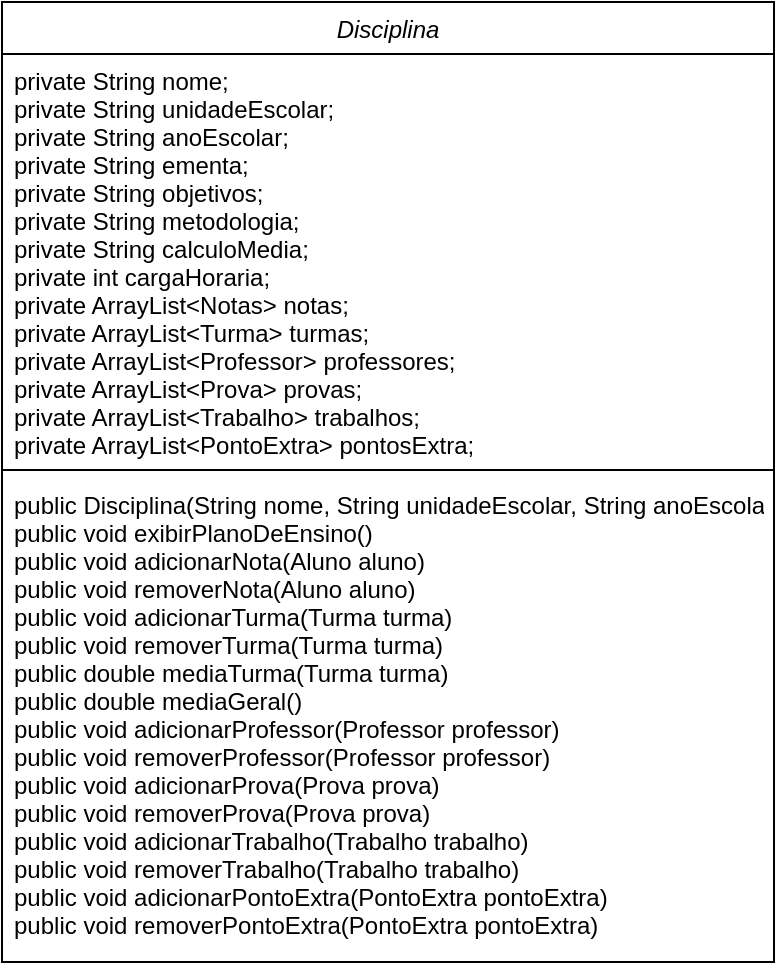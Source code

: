 <mxfile version="24.7.7">
  <diagram id="C5RBs43oDa-KdzZeNtuy" name="Page-1">
    <mxGraphModel dx="880" dy="506" grid="1" gridSize="10" guides="1" tooltips="1" connect="1" arrows="1" fold="1" page="1" pageScale="1" pageWidth="827" pageHeight="1169" math="0" shadow="0">
      <root>
        <mxCell id="WIyWlLk6GJQsqaUBKTNV-0" />
        <mxCell id="WIyWlLk6GJQsqaUBKTNV-1" parent="WIyWlLk6GJQsqaUBKTNV-0" />
        <mxCell id="zkfFHV4jXpPFQw0GAbJ--0" value="Disciplina" style="swimlane;fontStyle=2;align=center;verticalAlign=top;childLayout=stackLayout;horizontal=1;startSize=26;horizontalStack=0;resizeParent=1;resizeLast=0;collapsible=1;marginBottom=0;rounded=0;shadow=0;strokeWidth=1;" parent="WIyWlLk6GJQsqaUBKTNV-1" vertex="1">
          <mxGeometry x="260" y="70" width="386" height="480" as="geometry">
            <mxRectangle x="230" y="140" width="160" height="26" as="alternateBounds" />
          </mxGeometry>
        </mxCell>
        <mxCell id="zkfFHV4jXpPFQw0GAbJ--1" value="private String nome;&#xa;private String unidadeEscolar;&#xa;private String anoEscolar;&#xa;private String ementa;&#xa;private String objetivos;&#xa;private String metodologia;&#xa;private String calculoMedia;&#xa;private int cargaHoraria;&#xa;private ArrayList&lt;Notas&gt; notas;&#xa;private ArrayList&lt;Turma&gt; turmas;&#xa;private ArrayList&lt;Professor&gt; professores;&#xa;private ArrayList&lt;Prova&gt; provas;&#xa;private ArrayList&lt;Trabalho&gt; trabalhos;&#xa;private ArrayList&lt;PontoExtra&gt; pontosExtra;" style="text;align=left;verticalAlign=top;spacingLeft=4;spacingRight=4;overflow=hidden;rotatable=0;points=[[0,0.5],[1,0.5]];portConstraint=eastwest;" parent="zkfFHV4jXpPFQw0GAbJ--0" vertex="1">
          <mxGeometry y="26" width="386" height="204" as="geometry" />
        </mxCell>
        <mxCell id="zkfFHV4jXpPFQw0GAbJ--4" value="" style="line;html=1;strokeWidth=1;align=left;verticalAlign=middle;spacingTop=-1;spacingLeft=3;spacingRight=3;rotatable=0;labelPosition=right;points=[];portConstraint=eastwest;" parent="zkfFHV4jXpPFQw0GAbJ--0" vertex="1">
          <mxGeometry y="230" width="386" height="8" as="geometry" />
        </mxCell>
        <mxCell id="zkfFHV4jXpPFQw0GAbJ--5" value="public Disciplina(String nome, String unidadeEscolar, String anoEscolar)&#xa;public void exibirPlanoDeEnsino()&#xa;public void adicionarNota(Aluno aluno)&#xa;public void removerNota(Aluno aluno)&#xa;public void adicionarTurma(Turma turma)&#xa;public void removerTurma(Turma turma)&#xa;public double mediaTurma(Turma turma)&#xa;public double mediaGeral()&#xa;public void adicionarProfessor(Professor professor)&#xa;public void removerProfessor(Professor professor)&#xa;public void adicionarProva(Prova prova)&#xa;public void removerProva(Prova prova)&#xa;public void adicionarTrabalho(Trabalho trabalho)&#xa;public void removerTrabalho(Trabalho trabalho)&#xa;public void adicionarPontoExtra(PontoExtra pontoExtra)&#xa;public void removerPontoExtra(PontoExtra pontoExtra)" style="text;align=left;verticalAlign=top;spacingLeft=4;spacingRight=4;overflow=hidden;rotatable=0;points=[[0,0.5],[1,0.5]];portConstraint=eastwest;" parent="zkfFHV4jXpPFQw0GAbJ--0" vertex="1">
          <mxGeometry y="238" width="386" height="242" as="geometry" />
        </mxCell>
      </root>
    </mxGraphModel>
  </diagram>
</mxfile>

